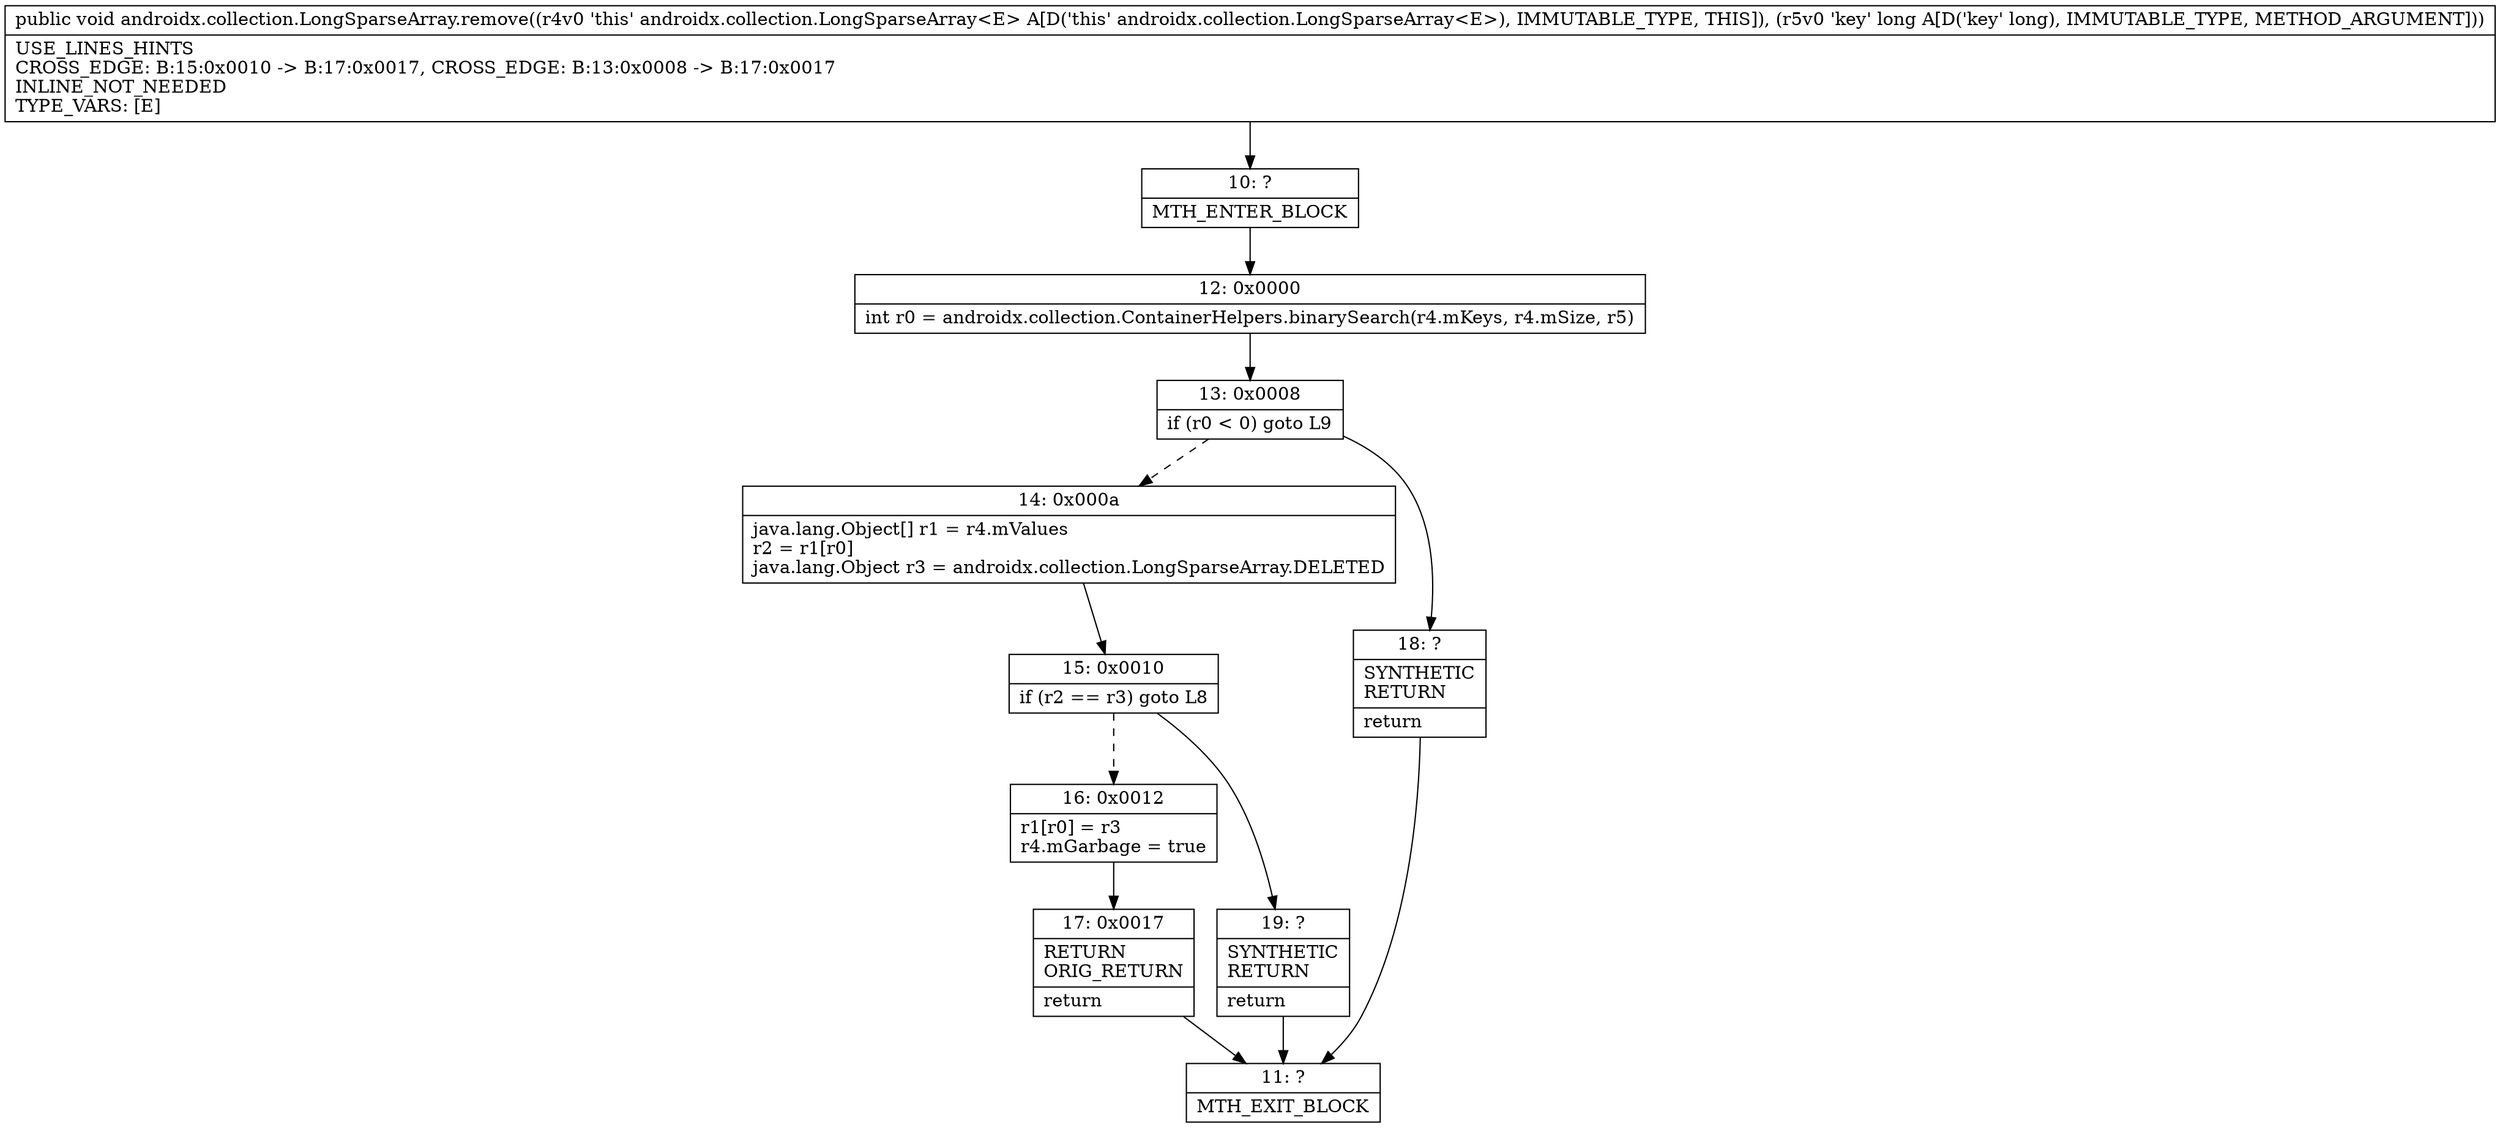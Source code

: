 digraph "CFG forandroidx.collection.LongSparseArray.remove(J)V" {
Node_10 [shape=record,label="{10\:\ ?|MTH_ENTER_BLOCK\l}"];
Node_12 [shape=record,label="{12\:\ 0x0000|int r0 = androidx.collection.ContainerHelpers.binarySearch(r4.mKeys, r4.mSize, r5)\l}"];
Node_13 [shape=record,label="{13\:\ 0x0008|if (r0 \< 0) goto L9\l}"];
Node_14 [shape=record,label="{14\:\ 0x000a|java.lang.Object[] r1 = r4.mValues\lr2 = r1[r0]\ljava.lang.Object r3 = androidx.collection.LongSparseArray.DELETED\l}"];
Node_15 [shape=record,label="{15\:\ 0x0010|if (r2 == r3) goto L8\l}"];
Node_16 [shape=record,label="{16\:\ 0x0012|r1[r0] = r3\lr4.mGarbage = true\l}"];
Node_17 [shape=record,label="{17\:\ 0x0017|RETURN\lORIG_RETURN\l|return\l}"];
Node_11 [shape=record,label="{11\:\ ?|MTH_EXIT_BLOCK\l}"];
Node_19 [shape=record,label="{19\:\ ?|SYNTHETIC\lRETURN\l|return\l}"];
Node_18 [shape=record,label="{18\:\ ?|SYNTHETIC\lRETURN\l|return\l}"];
MethodNode[shape=record,label="{public void androidx.collection.LongSparseArray.remove((r4v0 'this' androidx.collection.LongSparseArray\<E\> A[D('this' androidx.collection.LongSparseArray\<E\>), IMMUTABLE_TYPE, THIS]), (r5v0 'key' long A[D('key' long), IMMUTABLE_TYPE, METHOD_ARGUMENT]))  | USE_LINES_HINTS\lCROSS_EDGE: B:15:0x0010 \-\> B:17:0x0017, CROSS_EDGE: B:13:0x0008 \-\> B:17:0x0017\lINLINE_NOT_NEEDED\lTYPE_VARS: [E]\l}"];
MethodNode -> Node_10;Node_10 -> Node_12;
Node_12 -> Node_13;
Node_13 -> Node_14[style=dashed];
Node_13 -> Node_18;
Node_14 -> Node_15;
Node_15 -> Node_16[style=dashed];
Node_15 -> Node_19;
Node_16 -> Node_17;
Node_17 -> Node_11;
Node_19 -> Node_11;
Node_18 -> Node_11;
}

